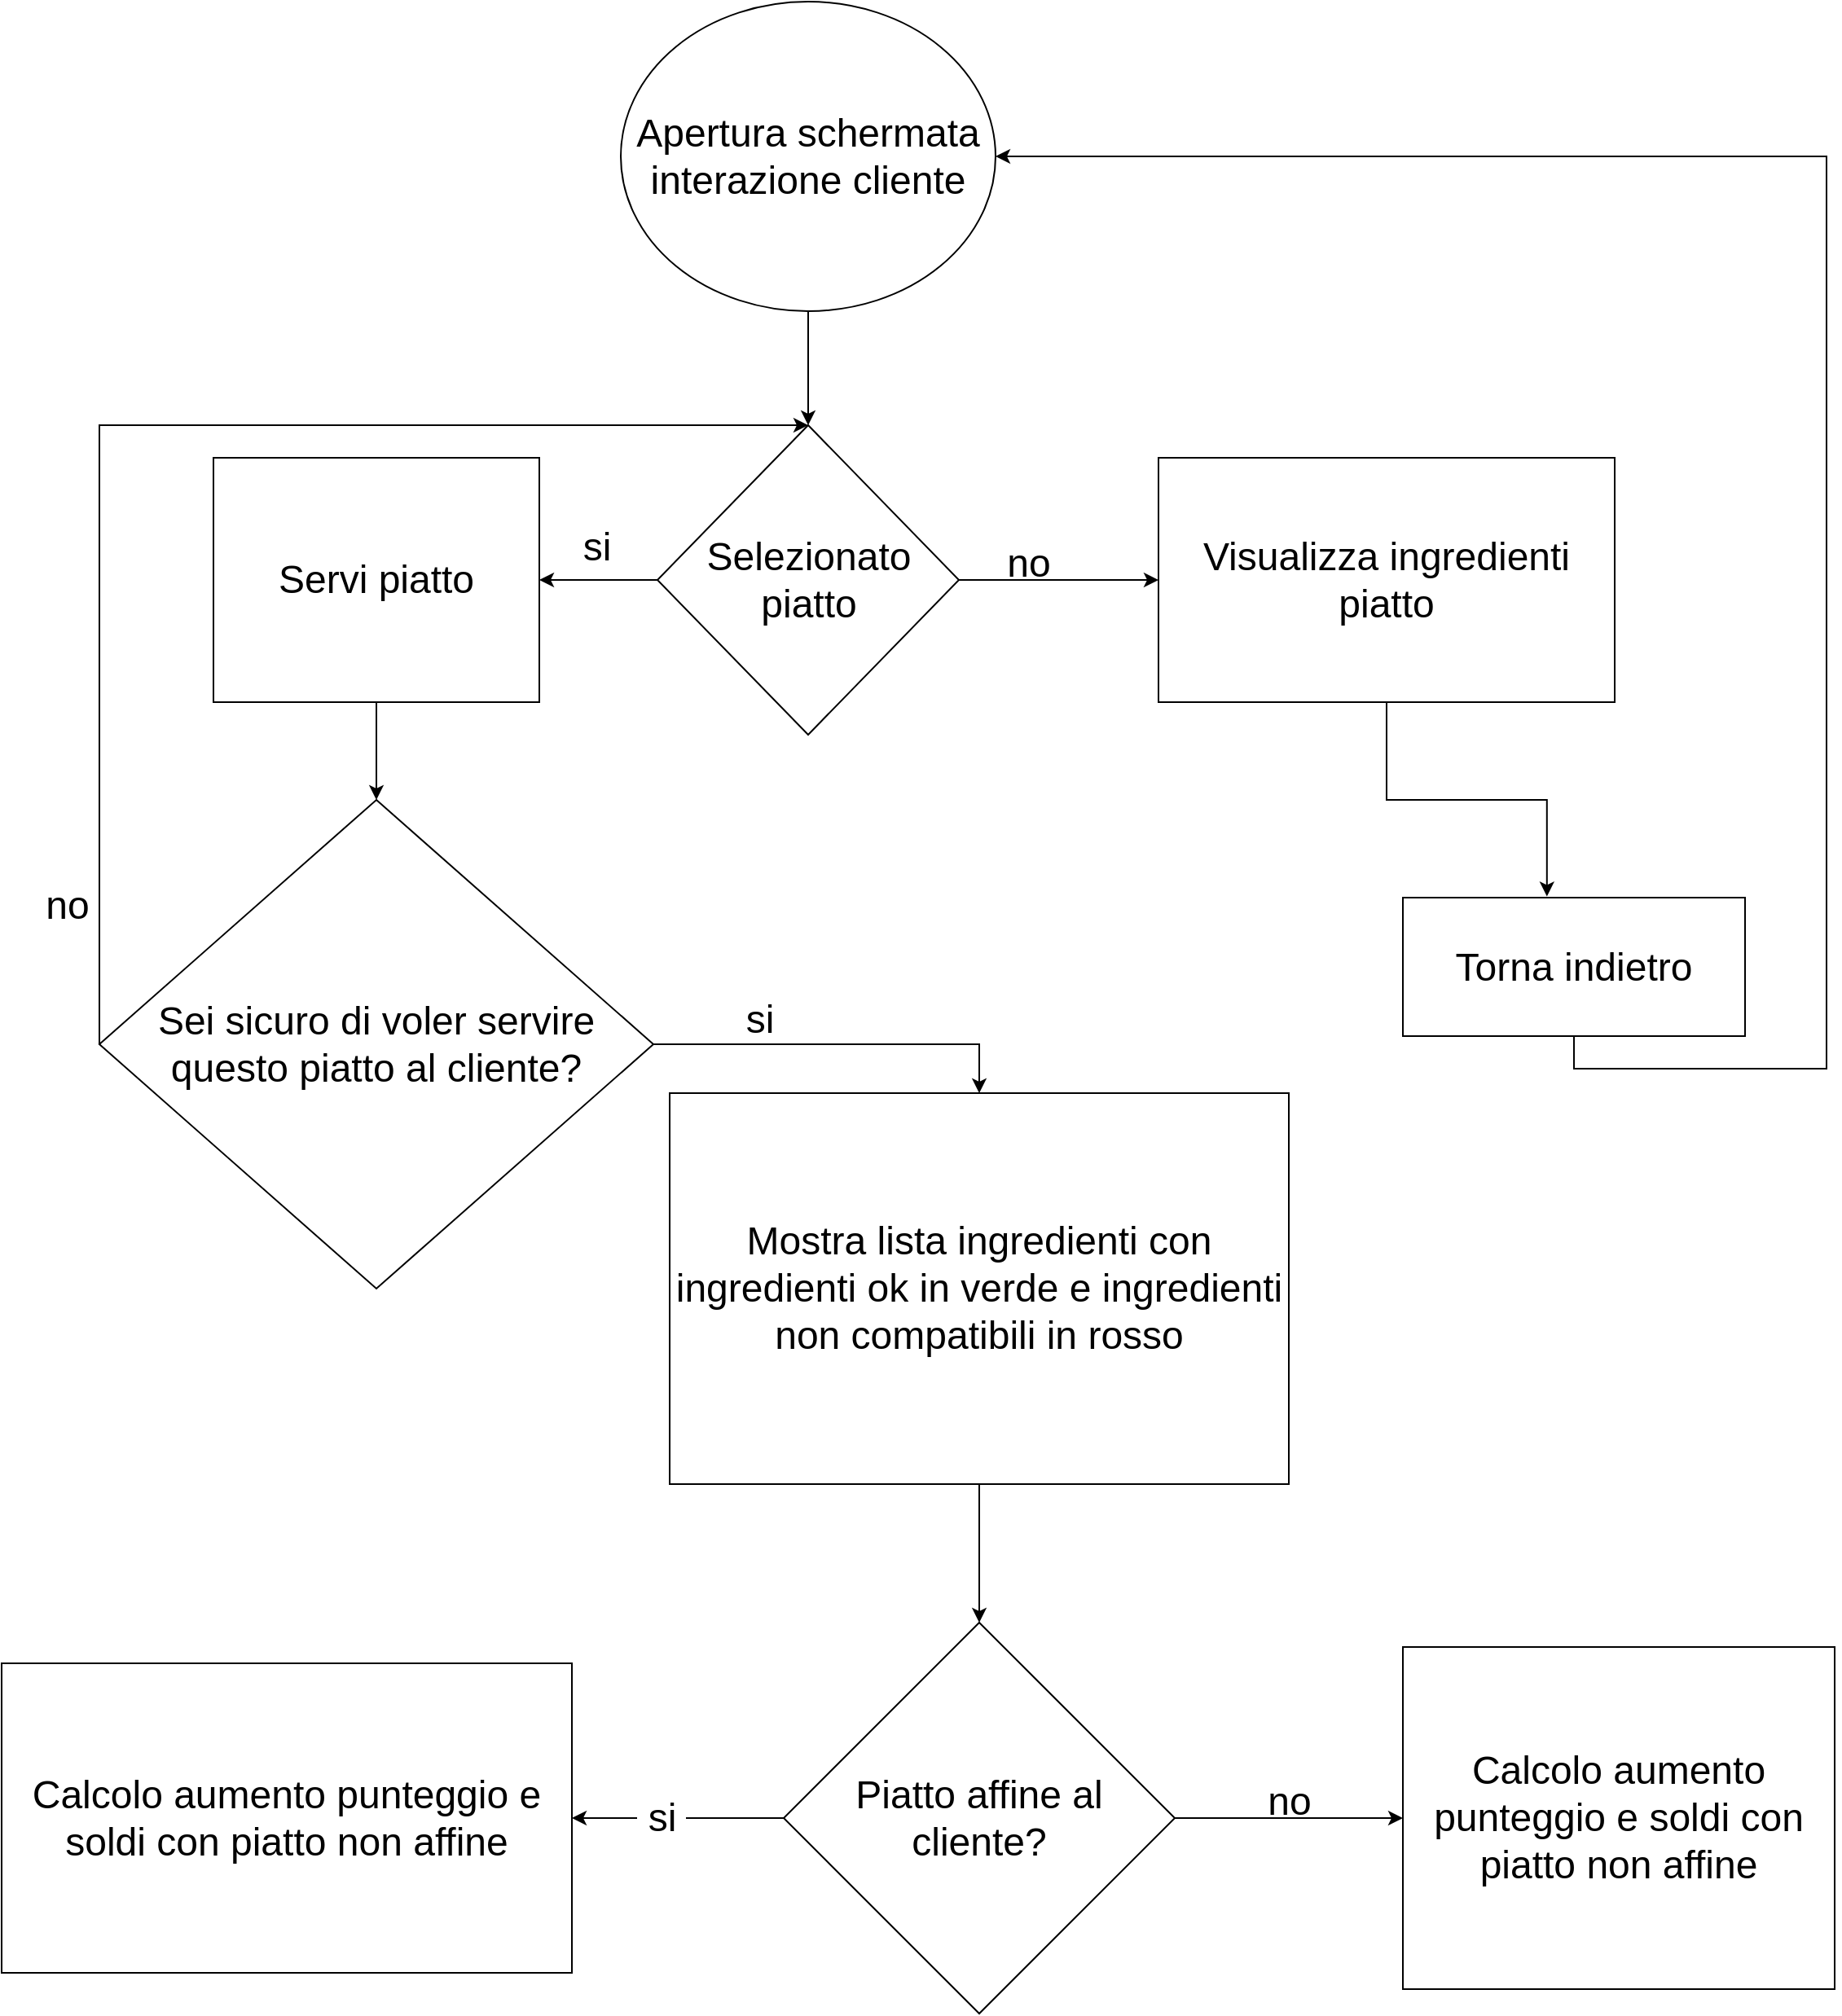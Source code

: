 <mxfile version="18.0.6" type="device"><diagram id="CjiUy3Muf8VDvgFIMlk6" name="Page-1"><mxGraphModel dx="1747" dy="1790" grid="1" gridSize="10" guides="1" tooltips="1" connect="1" arrows="1" fold="1" page="1" pageScale="1" pageWidth="850" pageHeight="1100" math="0" shadow="0"><root><mxCell id="0"/><mxCell id="1" parent="0"/><mxCell id="ZB6PXtuH0VUjWr7H8CJC-21" style="edgeStyle=orthogonalEdgeStyle;rounded=0;orthogonalLoop=1;jettySize=auto;html=1;exitX=0.5;exitY=1;exitDx=0;exitDy=0;entryX=0.5;entryY=0;entryDx=0;entryDy=0;fontSize=24;" parent="1" source="ZB6PXtuH0VUjWr7H8CJC-1" target="ZB6PXtuH0VUjWr7H8CJC-2" edge="1"><mxGeometry relative="1" as="geometry"/></mxCell><mxCell id="ZB6PXtuH0VUjWr7H8CJC-1" value="Apertura schermata interazione cliente" style="ellipse;whiteSpace=wrap;html=1;fontSize=24;" parent="1" vertex="1"><mxGeometry x="70" y="180" width="230" height="190" as="geometry"/></mxCell><mxCell id="ZB6PXtuH0VUjWr7H8CJC-4" style="edgeStyle=orthogonalEdgeStyle;rounded=0;orthogonalLoop=1;jettySize=auto;html=1;exitX=0;exitY=0.5;exitDx=0;exitDy=0;fontSize=24;" parent="1" source="ZB6PXtuH0VUjWr7H8CJC-2" target="ZB6PXtuH0VUjWr7H8CJC-3" edge="1"><mxGeometry relative="1" as="geometry"/></mxCell><mxCell id="ZB6PXtuH0VUjWr7H8CJC-10" style="edgeStyle=orthogonalEdgeStyle;rounded=0;orthogonalLoop=1;jettySize=auto;html=1;exitX=1;exitY=0.5;exitDx=0;exitDy=0;fontSize=24;" parent="1" source="ZB6PXtuH0VUjWr7H8CJC-2" target="ZB6PXtuH0VUjWr7H8CJC-6" edge="1"><mxGeometry relative="1" as="geometry"><mxPoint x="412.5" y="785" as="sourcePoint"/></mxGeometry></mxCell><mxCell id="ZB6PXtuH0VUjWr7H8CJC-2" value="Selezionato piatto" style="rhombus;whiteSpace=wrap;html=1;fontSize=24;" parent="1" vertex="1"><mxGeometry x="92.5" y="440" width="185" height="190" as="geometry"/></mxCell><mxCell id="ZB6PXtuH0VUjWr7H8CJC-3" value="Servi piatto" style="rounded=0;whiteSpace=wrap;html=1;fontSize=24;" parent="1" vertex="1"><mxGeometry x="-180" y="460" width="200" height="150" as="geometry"/></mxCell><mxCell id="ZB6PXtuH0VUjWr7H8CJC-5" value="si" style="text;html=1;align=center;verticalAlign=middle;resizable=0;points=[];autosize=1;strokeColor=none;fillColor=none;fontSize=24;" parent="1" vertex="1"><mxGeometry x="40" y="500" width="30" height="30" as="geometry"/></mxCell><mxCell id="ZB6PXtuH0VUjWr7H8CJC-19" style="edgeStyle=orthogonalEdgeStyle;rounded=0;orthogonalLoop=1;jettySize=auto;html=1;exitX=0.5;exitY=1;exitDx=0;exitDy=0;entryX=0.421;entryY=-0.009;entryDx=0;entryDy=0;entryPerimeter=0;fontSize=24;" parent="1" source="ZB6PXtuH0VUjWr7H8CJC-6" target="ZB6PXtuH0VUjWr7H8CJC-12" edge="1"><mxGeometry relative="1" as="geometry"/></mxCell><mxCell id="ZB6PXtuH0VUjWr7H8CJC-11" value="no" style="text;html=1;align=center;verticalAlign=middle;resizable=0;points=[];autosize=1;strokeColor=none;fillColor=none;fontSize=24;" parent="1" vertex="1"><mxGeometry x="300" y="510" width="40" height="30" as="geometry"/></mxCell><mxCell id="ZB6PXtuH0VUjWr7H8CJC-20" style="edgeStyle=orthogonalEdgeStyle;rounded=0;orthogonalLoop=1;jettySize=auto;html=1;exitX=0.5;exitY=1;exitDx=0;exitDy=0;entryX=1;entryY=0.5;entryDx=0;entryDy=0;fontSize=24;" parent="1" source="ZB6PXtuH0VUjWr7H8CJC-12" target="ZB6PXtuH0VUjWr7H8CJC-1" edge="1"><mxGeometry relative="1" as="geometry"><mxPoint x="655" y="930" as="targetPoint"/><Array as="points"><mxPoint x="655" y="835"/><mxPoint x="810" y="835"/><mxPoint x="810" y="275"/></Array></mxGeometry></mxCell><mxCell id="ZB6PXtuH0VUjWr7H8CJC-12" value="Torna indietro" style="whiteSpace=wrap;html=1;fontSize=24;" parent="1" vertex="1"><mxGeometry x="550" y="730" width="210" height="85" as="geometry"/></mxCell><mxCell id="ZB6PXtuH0VUjWr7H8CJC-28" style="edgeStyle=orthogonalEdgeStyle;rounded=0;orthogonalLoop=1;jettySize=auto;html=1;entryX=1;entryY=0.5;entryDx=0;entryDy=0;startArrow=none;fontSize=24;" parent="1" source="ZB6PXtuH0VUjWr7H8CJC-32" target="ZB6PXtuH0VUjWr7H8CJC-26" edge="1"><mxGeometry relative="1" as="geometry"><mxPoint x="140" y="1310" as="sourcePoint"/><mxPoint x="40" y="1110" as="targetPoint"/></mxGeometry></mxCell><mxCell id="ZB6PXtuH0VUjWr7H8CJC-23" value="Piatto affine al cliente?" style="rhombus;whiteSpace=wrap;html=1;fontSize=24;" parent="1" vertex="1"><mxGeometry x="170" y="1175" width="240" height="240" as="geometry"/></mxCell><mxCell id="ZB6PXtuH0VUjWr7H8CJC-25" value="Calcolo aumento punteggio e soldi con piatto non affine" style="rounded=0;whiteSpace=wrap;html=1;fontSize=24;" parent="1" vertex="1"><mxGeometry x="550" y="1190" width="265" height="210" as="geometry"/></mxCell><mxCell id="ZB6PXtuH0VUjWr7H8CJC-26" value="Calcolo aumento punteggio e soldi con piatto non affine" style="rounded=0;whiteSpace=wrap;html=1;fontSize=24;" parent="1" vertex="1"><mxGeometry x="-310" y="1200" width="350" height="190" as="geometry"/></mxCell><mxCell id="ZB6PXtuH0VUjWr7H8CJC-6" value="Visualizza ingredienti piatto" style="rounded=0;whiteSpace=wrap;html=1;fontSize=24;" parent="1" vertex="1"><mxGeometry x="400" y="460" width="280" height="150" as="geometry"/></mxCell><mxCell id="fuM_dlYtcnMmuQ959FzM-2" value="Sei sicuro di voler servire questo piatto al cliente?" style="rhombus;whiteSpace=wrap;html=1;fontSize=24;" parent="1" vertex="1"><mxGeometry x="-250" y="670" width="340" height="300" as="geometry"/></mxCell><mxCell id="fuM_dlYtcnMmuQ959FzM-3" value="" style="endArrow=classic;html=1;rounded=0;exitX=0.5;exitY=1;exitDx=0;exitDy=0;entryX=0.5;entryY=0;entryDx=0;entryDy=0;" parent="1" source="ZB6PXtuH0VUjWr7H8CJC-3" target="fuM_dlYtcnMmuQ959FzM-2" edge="1"><mxGeometry width="50" height="50" relative="1" as="geometry"><mxPoint x="50" y="940" as="sourcePoint"/><mxPoint x="100" y="890" as="targetPoint"/></mxGeometry></mxCell><mxCell id="fuM_dlYtcnMmuQ959FzM-6" value="si" style="text;html=1;align=center;verticalAlign=middle;resizable=0;points=[];autosize=1;strokeColor=none;fillColor=none;fontSize=24;" parent="1" vertex="1"><mxGeometry x="140" y="790" width="30" height="30" as="geometry"/></mxCell><mxCell id="fuM_dlYtcnMmuQ959FzM-8" value="" style="endArrow=classic;html=1;rounded=0;exitX=0;exitY=0.5;exitDx=0;exitDy=0;entryX=0.5;entryY=0;entryDx=0;entryDy=0;" parent="1" source="fuM_dlYtcnMmuQ959FzM-2" target="ZB6PXtuH0VUjWr7H8CJC-2" edge="1"><mxGeometry width="50" height="50" relative="1" as="geometry"><mxPoint x="300" y="940" as="sourcePoint"/><mxPoint x="350" y="890" as="targetPoint"/><Array as="points"><mxPoint x="-250" y="440"/></Array></mxGeometry></mxCell><mxCell id="fuM_dlYtcnMmuQ959FzM-9" value="no" style="text;html=1;align=center;verticalAlign=middle;resizable=0;points=[];autosize=1;strokeColor=none;fillColor=none;fontSize=24;" parent="1" vertex="1"><mxGeometry x="-290" y="720" width="40" height="30" as="geometry"/></mxCell><mxCell id="NKMA5yMbE0brrZ4skzcX-1" value="Mostra lista ingredienti con ingredienti ok in verde e ingredienti non compatibili in rosso" style="whiteSpace=wrap;html=1;fontSize=24;" vertex="1" parent="1"><mxGeometry x="100" y="850" width="380" height="240" as="geometry"/></mxCell><mxCell id="NKMA5yMbE0brrZ4skzcX-3" value="" style="endArrow=classic;html=1;rounded=0;exitX=1;exitY=0.5;exitDx=0;exitDy=0;entryX=0.5;entryY=0;entryDx=0;entryDy=0;" edge="1" parent="1" source="fuM_dlYtcnMmuQ959FzM-2" target="NKMA5yMbE0brrZ4skzcX-1"><mxGeometry width="50" height="50" relative="1" as="geometry"><mxPoint x="120" y="980" as="sourcePoint"/><mxPoint x="170" y="930" as="targetPoint"/><Array as="points"><mxPoint x="290" y="820"/></Array></mxGeometry></mxCell><mxCell id="NKMA5yMbE0brrZ4skzcX-5" value="" style="endArrow=classic;html=1;rounded=0;exitX=0.5;exitY=1;exitDx=0;exitDy=0;entryX=0.5;entryY=0;entryDx=0;entryDy=0;" edge="1" parent="1" source="NKMA5yMbE0brrZ4skzcX-1" target="ZB6PXtuH0VUjWr7H8CJC-23"><mxGeometry width="50" height="50" relative="1" as="geometry"><mxPoint x="120" y="1220" as="sourcePoint"/><mxPoint x="170" y="1170" as="targetPoint"/></mxGeometry></mxCell><mxCell id="ZB6PXtuH0VUjWr7H8CJC-32" value="si" style="text;html=1;align=center;verticalAlign=middle;resizable=0;points=[];autosize=1;strokeColor=none;fillColor=none;fontSize=24;" parent="1" vertex="1"><mxGeometry x="80" y="1280" width="30" height="30" as="geometry"/></mxCell><mxCell id="NKMA5yMbE0brrZ4skzcX-6" value="" style="edgeStyle=orthogonalEdgeStyle;rounded=0;orthogonalLoop=1;jettySize=auto;html=1;entryX=1;entryY=0.5;entryDx=0;entryDy=0;startArrow=none;fontSize=24;endArrow=none;exitX=0;exitY=0.5;exitDx=0;exitDy=0;" edge="1" parent="1" source="ZB6PXtuH0VUjWr7H8CJC-23" target="ZB6PXtuH0VUjWr7H8CJC-32"><mxGeometry relative="1" as="geometry"><mxPoint x="140" y="1310" as="sourcePoint"/><mxPoint x="20" y="1310" as="targetPoint"/></mxGeometry></mxCell><mxCell id="ZB6PXtuH0VUjWr7H8CJC-31" value="no" style="text;html=1;align=center;verticalAlign=middle;resizable=0;points=[];autosize=1;strokeColor=none;fillColor=none;fontSize=24;" parent="1" vertex="1"><mxGeometry x="460" y="1270" width="40" height="30" as="geometry"/></mxCell><mxCell id="NKMA5yMbE0brrZ4skzcX-8" value="" style="endArrow=classic;html=1;rounded=0;exitX=1;exitY=0.5;exitDx=0;exitDy=0;entryX=0;entryY=0.5;entryDx=0;entryDy=0;" edge="1" parent="1" source="ZB6PXtuH0VUjWr7H8CJC-23" target="ZB6PXtuH0VUjWr7H8CJC-25"><mxGeometry width="50" height="50" relative="1" as="geometry"><mxPoint x="390" y="1300" as="sourcePoint"/><mxPoint x="440" y="1250" as="targetPoint"/></mxGeometry></mxCell></root></mxGraphModel></diagram></mxfile>